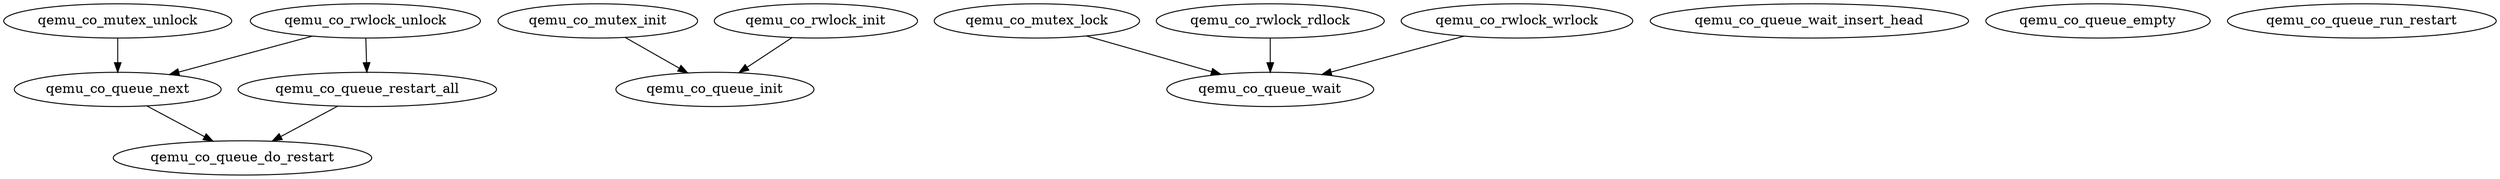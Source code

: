 digraph G {
  "qemu_co_queue_do_restart" [shape=ellipse, color="#000000", style=solid];
  "qemu_co_queue_init" [shape=ellipse, color="#000000", style=solid];
  "qemu_co_queue_wait" [shape=ellipse, color="#000000", style=solid];
  "qemu_co_queue_wait_insert_head" [shape=ellipse, color="#000000",
                                    style=solid];
  "qemu_co_queue_next" [shape=ellipse, color="#000000", style=solid];
  "qemu_co_queue_restart_all" [shape=ellipse, color="#000000", style=solid];
  "qemu_co_queue_empty" [shape=ellipse, color="#000000", style=solid];
  "qemu_co_mutex_init" [shape=ellipse, color="#000000", style=solid];
  "qemu_co_mutex_lock" [shape=ellipse, color="#000000", style=solid];
  "qemu_co_mutex_unlock" [shape=ellipse, color="#000000", style=solid];
  "qemu_co_rwlock_init" [shape=ellipse, color="#000000", style=solid];
  "qemu_co_rwlock_rdlock" [shape=ellipse, color="#000000", style=solid];
  "qemu_co_rwlock_wrlock" [shape=ellipse, color="#000000", style=solid];
  "qemu_co_rwlock_unlock" [shape=ellipse, color="#000000", style=solid];
  "qemu_co_queue_run_restart" [shape=ellipse, color="#000000", style=solid];
  
  
  "qemu_co_queue_next" -> "qemu_co_queue_do_restart";
  "qemu_co_queue_restart_all" -> "qemu_co_queue_do_restart";
  "qemu_co_mutex_init" -> "qemu_co_queue_init";
  "qemu_co_mutex_lock" -> "qemu_co_queue_wait";
  "qemu_co_mutex_unlock" -> "qemu_co_queue_next";
  "qemu_co_rwlock_init" -> "qemu_co_queue_init";
  "qemu_co_rwlock_rdlock" -> "qemu_co_queue_wait";
  "qemu_co_rwlock_wrlock" -> "qemu_co_queue_wait";
  "qemu_co_rwlock_unlock" -> "qemu_co_queue_next";
  "qemu_co_rwlock_unlock" -> "qemu_co_queue_restart_all";
  
  }